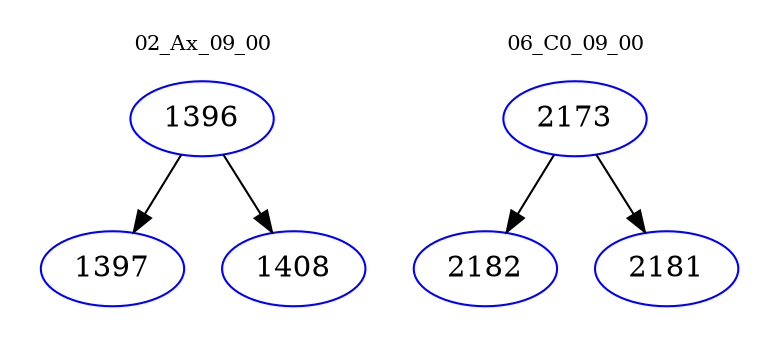 digraph{
subgraph cluster_0 {
color = white
label = "02_Ax_09_00";
fontsize=10;
T0_1396 [label="1396", color="blue"]
T0_1396 -> T0_1397 [color="black"]
T0_1397 [label="1397", color="blue"]
T0_1396 -> T0_1408 [color="black"]
T0_1408 [label="1408", color="blue"]
}
subgraph cluster_1 {
color = white
label = "06_C0_09_00";
fontsize=10;
T1_2173 [label="2173", color="blue"]
T1_2173 -> T1_2182 [color="black"]
T1_2182 [label="2182", color="blue"]
T1_2173 -> T1_2181 [color="black"]
T1_2181 [label="2181", color="blue"]
}
}
